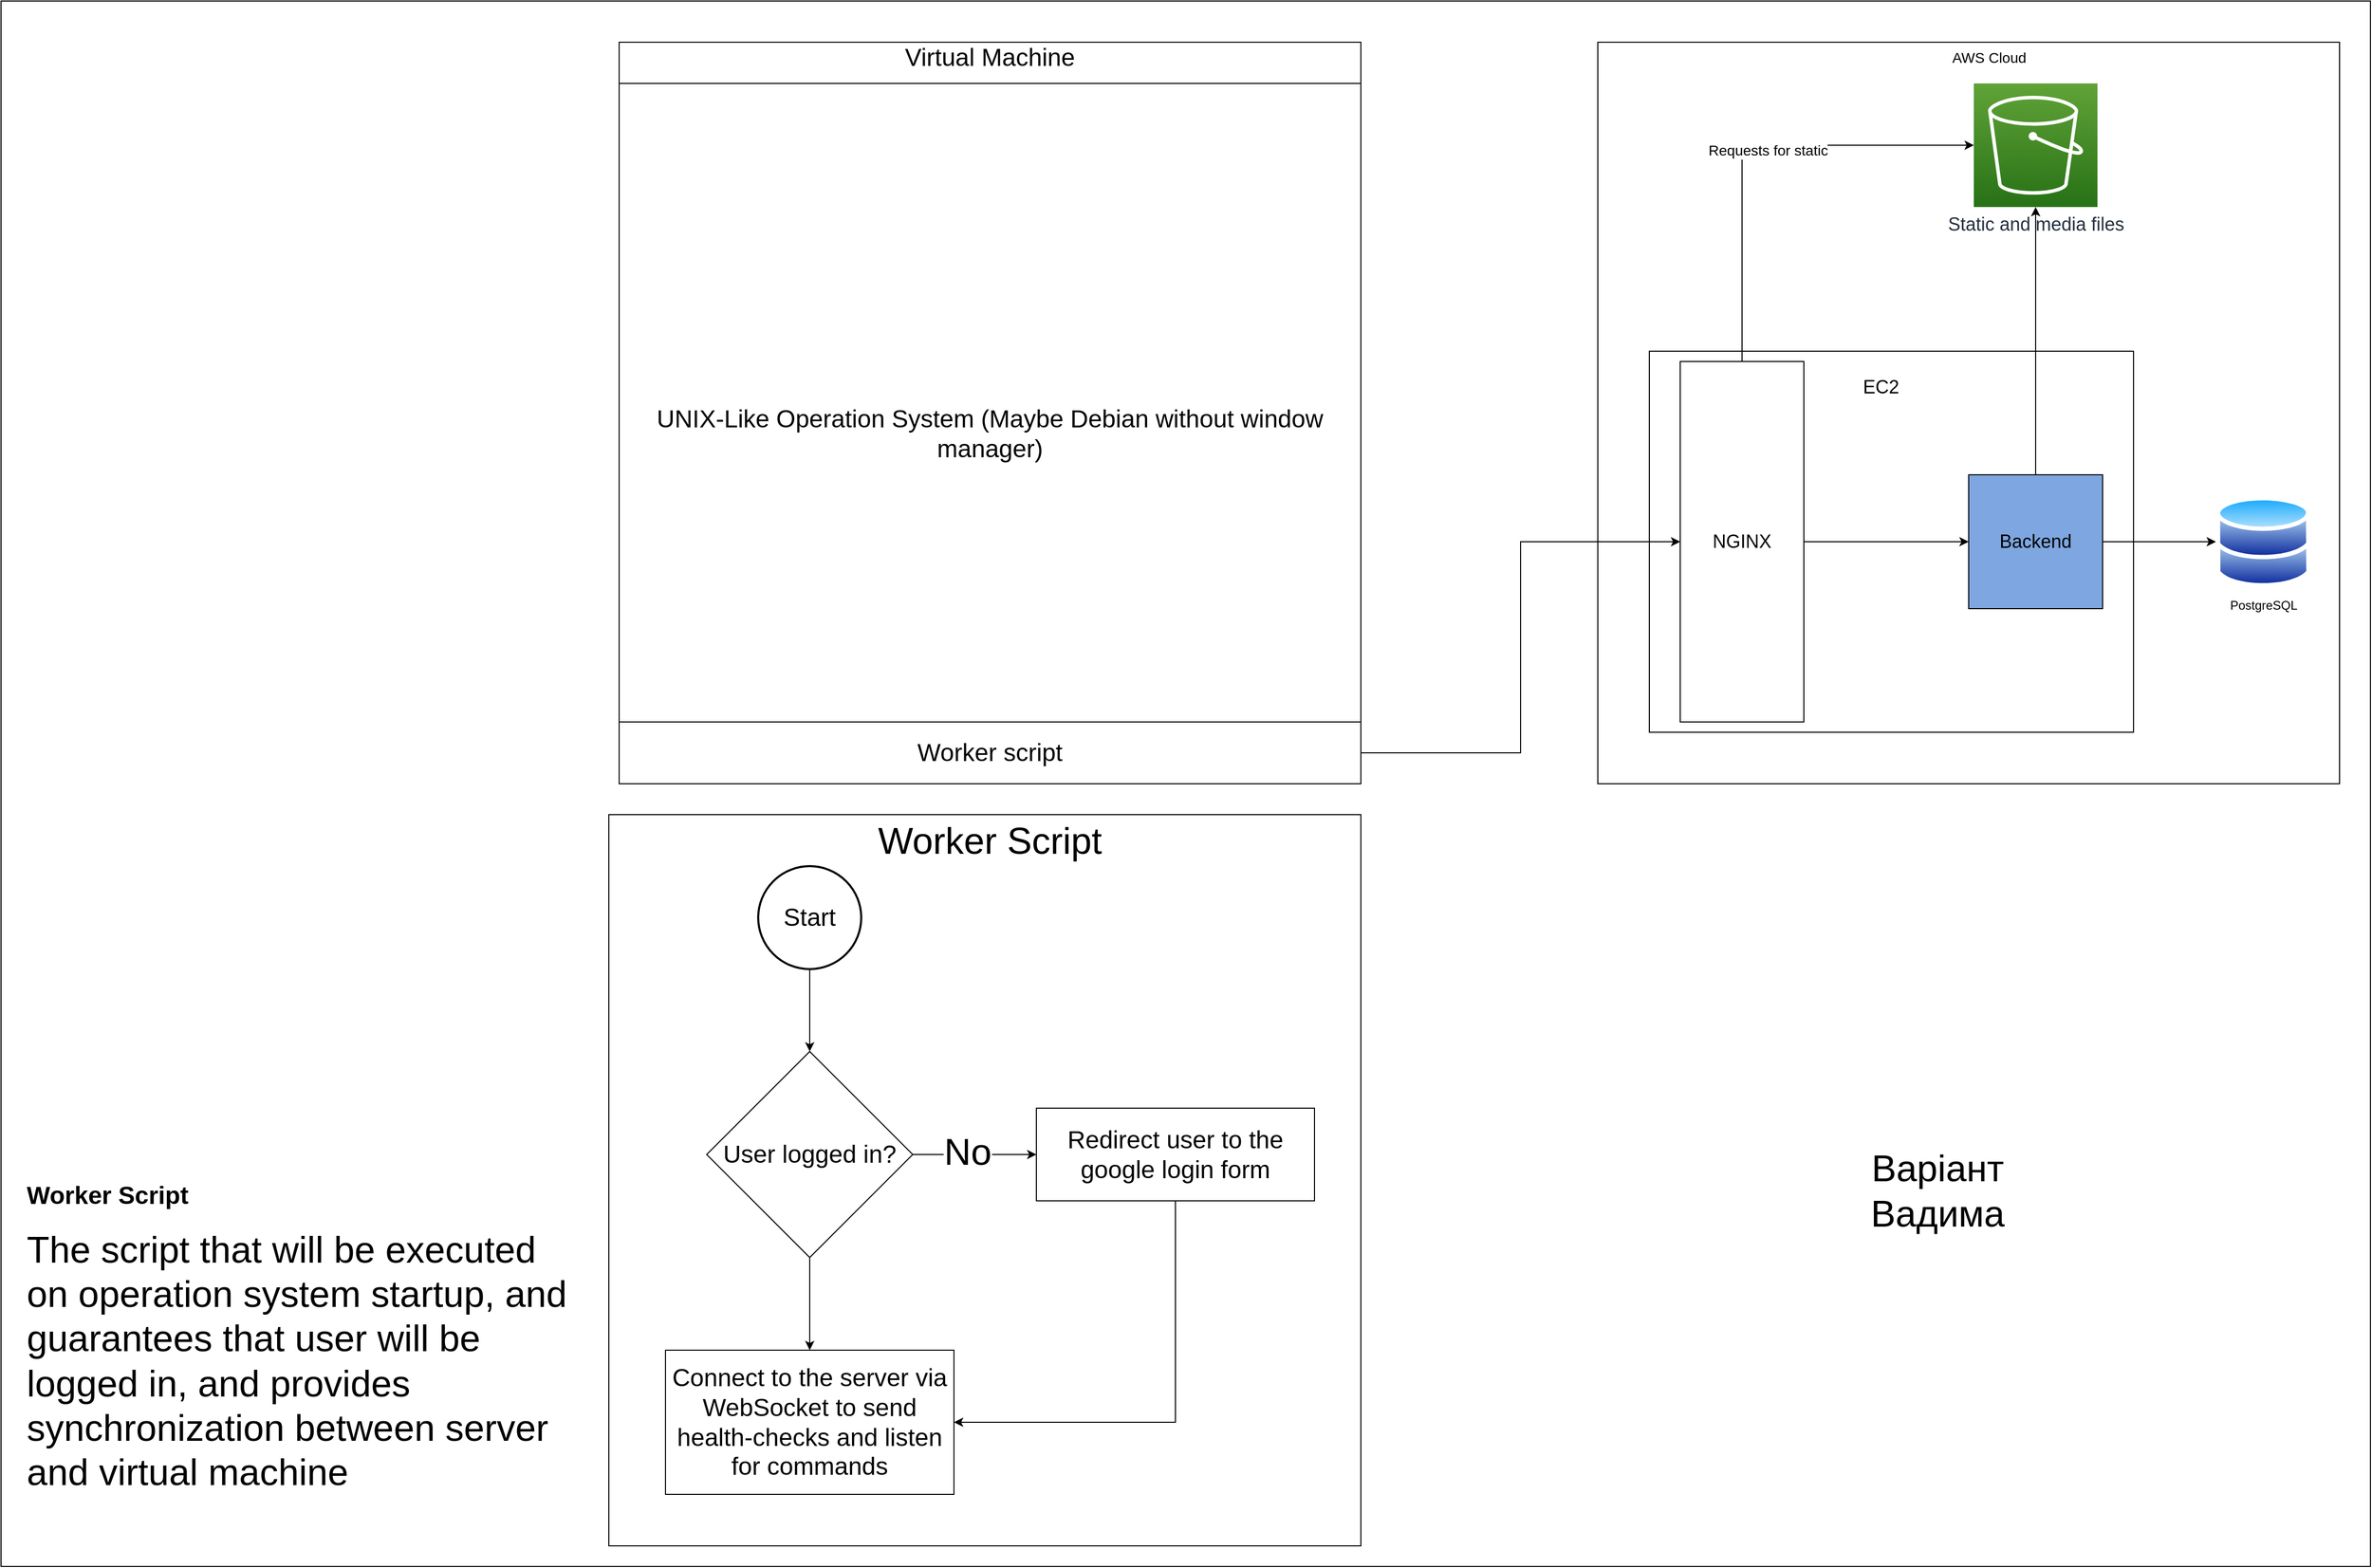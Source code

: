 <mxfile version="21.7.2" type="github">
  <diagram name="Страница — 1" id="gocQ_LfLusN6mWn75Dr2">
    <mxGraphModel dx="4133" dy="1586" grid="1" gridSize="10" guides="1" tooltips="1" connect="1" arrows="1" fold="1" page="1" pageScale="1" pageWidth="827" pageHeight="1169" math="0" shadow="0">
      <root>
        <mxCell id="0" />
        <mxCell id="1" parent="0" />
        <mxCell id="LfGapY9whfhDOPAft2MR-1" value="" style="rounded=0;whiteSpace=wrap;html=1;" parent="1" vertex="1">
          <mxGeometry x="-750" y="760" width="2300" height="1520" as="geometry" />
        </mxCell>
        <mxCell id="LfGapY9whfhDOPAft2MR-2" value="" style="rounded=0;whiteSpace=wrap;html=1;" parent="1" vertex="1">
          <mxGeometry x="-160" y="1550" width="730" height="710" as="geometry" />
        </mxCell>
        <mxCell id="LfGapY9whfhDOPAft2MR-3" value="" style="whiteSpace=wrap;html=1;aspect=fixed;fillColor=none;" parent="1" vertex="1">
          <mxGeometry x="800" y="800" width="720" height="720" as="geometry" />
        </mxCell>
        <mxCell id="LfGapY9whfhDOPAft2MR-4" value="" style="rounded=0;whiteSpace=wrap;html=1;" parent="1" vertex="1">
          <mxGeometry x="850" y="1100" width="470" height="370" as="geometry" />
        </mxCell>
        <mxCell id="LfGapY9whfhDOPAft2MR-5" style="edgeStyle=orthogonalEdgeStyle;rounded=0;orthogonalLoop=1;jettySize=auto;html=1;exitX=1;exitY=0.5;exitDx=0;exitDy=0;entryX=0;entryY=0.5;entryDx=0;entryDy=0;" parent="1" source="LfGapY9whfhDOPAft2MR-7" target="LfGapY9whfhDOPAft2MR-13" edge="1">
          <mxGeometry relative="1" as="geometry" />
        </mxCell>
        <mxCell id="LfGapY9whfhDOPAft2MR-6" style="edgeStyle=orthogonalEdgeStyle;rounded=0;orthogonalLoop=1;jettySize=auto;html=1;exitX=0.5;exitY=0;exitDx=0;exitDy=0;entryX=0.5;entryY=1;entryDx=0;entryDy=0;entryPerimeter=0;" parent="1" source="LfGapY9whfhDOPAft2MR-7" target="LfGapY9whfhDOPAft2MR-14" edge="1">
          <mxGeometry relative="1" as="geometry" />
        </mxCell>
        <mxCell id="LfGapY9whfhDOPAft2MR-7" value="&lt;font style=&quot;font-size: 18px;&quot;&gt;Backend&lt;/font&gt;" style="whiteSpace=wrap;html=1;aspect=fixed;fillColor=#7EA6E0;" parent="1" vertex="1">
          <mxGeometry x="1160" y="1220" width="130" height="130" as="geometry" />
        </mxCell>
        <mxCell id="LfGapY9whfhDOPAft2MR-8" value="&lt;font style=&quot;font-size: 18px;&quot;&gt;EC2&lt;/font&gt;" style="text;html=1;strokeColor=none;fillColor=none;align=center;verticalAlign=middle;whiteSpace=wrap;rounded=0;" parent="1" vertex="1">
          <mxGeometry x="1045" y="1120" width="60" height="30" as="geometry" />
        </mxCell>
        <mxCell id="LfGapY9whfhDOPAft2MR-9" style="edgeStyle=orthogonalEdgeStyle;rounded=0;orthogonalLoop=1;jettySize=auto;html=1;exitX=1;exitY=0.5;exitDx=0;exitDy=0;entryX=0;entryY=0.5;entryDx=0;entryDy=0;" parent="1" source="LfGapY9whfhDOPAft2MR-12" target="LfGapY9whfhDOPAft2MR-7" edge="1">
          <mxGeometry relative="1" as="geometry" />
        </mxCell>
        <mxCell id="LfGapY9whfhDOPAft2MR-10" style="edgeStyle=orthogonalEdgeStyle;rounded=0;orthogonalLoop=1;jettySize=auto;html=1;exitX=0.5;exitY=0;exitDx=0;exitDy=0;entryX=0;entryY=0.5;entryDx=0;entryDy=0;entryPerimeter=0;" parent="1" source="LfGapY9whfhDOPAft2MR-12" target="LfGapY9whfhDOPAft2MR-14" edge="1">
          <mxGeometry relative="1" as="geometry" />
        </mxCell>
        <mxCell id="LfGapY9whfhDOPAft2MR-11" value="&lt;font style=&quot;font-size: 14px;&quot;&gt;Requests for static&lt;/font&gt;" style="edgeLabel;html=1;align=center;verticalAlign=middle;resizable=0;points=[];" parent="LfGapY9whfhDOPAft2MR-10" vertex="1" connectable="0">
          <mxGeometry x="0.081" y="-5" relative="1" as="geometry">
            <mxPoint as="offset" />
          </mxGeometry>
        </mxCell>
        <mxCell id="LfGapY9whfhDOPAft2MR-12" value="&lt;font style=&quot;font-size: 18px;&quot;&gt;NGINX&lt;/font&gt;" style="rounded=0;whiteSpace=wrap;html=1;" parent="1" vertex="1">
          <mxGeometry x="880" y="1110" width="120" height="350" as="geometry" />
        </mxCell>
        <mxCell id="LfGapY9whfhDOPAft2MR-13" value="PostgreSQL" style="image;aspect=fixed;perimeter=ellipsePerimeter;html=1;align=center;shadow=0;dashed=0;spacingTop=3;image=img/lib/active_directory/databases.svg;" parent="1" vertex="1">
          <mxGeometry x="1400" y="1240" width="91.84" height="90" as="geometry" />
        </mxCell>
        <mxCell id="LfGapY9whfhDOPAft2MR-14" value="&lt;font style=&quot;font-size: 18px;&quot;&gt;Static and media files&lt;/font&gt;" style="sketch=0;points=[[0,0,0],[0.25,0,0],[0.5,0,0],[0.75,0,0],[1,0,0],[0,1,0],[0.25,1,0],[0.5,1,0],[0.75,1,0],[1,1,0],[0,0.25,0],[0,0.5,0],[0,0.75,0],[1,0.25,0],[1,0.5,0],[1,0.75,0]];outlineConnect=0;fontColor=#232F3E;gradientColor=#60A337;gradientDirection=north;fillColor=#277116;strokeColor=#ffffff;dashed=0;verticalLabelPosition=bottom;verticalAlign=top;align=center;html=1;fontSize=12;fontStyle=0;aspect=fixed;shape=mxgraph.aws4.resourceIcon;resIcon=mxgraph.aws4.s3;" parent="1" vertex="1">
          <mxGeometry x="1165" y="840" width="120" height="120" as="geometry" />
        </mxCell>
        <mxCell id="LfGapY9whfhDOPAft2MR-15" value="&lt;font style=&quot;font-size: 14px;&quot;&gt;AWS Cloud&lt;br&gt;&lt;/font&gt;" style="text;html=1;strokeColor=none;fillColor=none;align=center;verticalAlign=middle;whiteSpace=wrap;rounded=0;" parent="1" vertex="1">
          <mxGeometry x="1130" y="800" width="100" height="30" as="geometry" />
        </mxCell>
        <mxCell id="LfGapY9whfhDOPAft2MR-16" value="" style="whiteSpace=wrap;html=1;aspect=fixed;fillColor=none;" parent="1" vertex="1">
          <mxGeometry x="-150" y="800" width="720" height="720" as="geometry" />
        </mxCell>
        <mxCell id="LfGapY9whfhDOPAft2MR-17" value="&lt;font style=&quot;font-size: 24px;&quot;&gt;Virtual Machine&lt;/font&gt;" style="text;html=1;strokeColor=none;fillColor=none;align=center;verticalAlign=middle;whiteSpace=wrap;rounded=0;" parent="1" vertex="1">
          <mxGeometry x="115" y="800" width="190" height="30" as="geometry" />
        </mxCell>
        <mxCell id="LfGapY9whfhDOPAft2MR-18" value="&lt;font style=&quot;font-size: 24px;&quot;&gt;UNIX-Like Operation System (Maybe Debian without window manager)&lt;/font&gt;" style="rounded=0;whiteSpace=wrap;html=1;" parent="1" vertex="1">
          <mxGeometry x="-150" y="840" width="720" height="680" as="geometry" />
        </mxCell>
        <mxCell id="LfGapY9whfhDOPAft2MR-19" style="edgeStyle=orthogonalEdgeStyle;rounded=0;orthogonalLoop=1;jettySize=auto;html=1;exitX=1;exitY=0.5;exitDx=0;exitDy=0;" parent="1" source="LfGapY9whfhDOPAft2MR-20" target="LfGapY9whfhDOPAft2MR-12" edge="1">
          <mxGeometry relative="1" as="geometry" />
        </mxCell>
        <mxCell id="LfGapY9whfhDOPAft2MR-20" value="&lt;font style=&quot;font-size: 24px;&quot;&gt;Worker script&lt;/font&gt;" style="rounded=0;whiteSpace=wrap;html=1;" parent="1" vertex="1">
          <mxGeometry x="-150" y="1460" width="720" height="60" as="geometry" />
        </mxCell>
        <mxCell id="LfGapY9whfhDOPAft2MR-21" value="&lt;h1&gt;&lt;font style=&quot;font-size: 24px;&quot;&gt;Worker Script&lt;/font&gt;&lt;/h1&gt;&lt;div&gt;&lt;font style=&quot;font-size: 36px;&quot;&gt;The script that will be executed on operation system startup, and guarantees that user will be logged in, and provides synchronization between server and virtual machine&amp;nbsp;&lt;/font&gt;&lt;/div&gt;" style="text;html=1;strokeColor=none;fillColor=none;spacing=5;spacingTop=-20;whiteSpace=wrap;overflow=hidden;rounded=0;" parent="1" vertex="1">
          <mxGeometry x="-730" y="1900" width="550" height="360" as="geometry" />
        </mxCell>
        <mxCell id="LfGapY9whfhDOPAft2MR-22" style="edgeStyle=orthogonalEdgeStyle;rounded=0;orthogonalLoop=1;jettySize=auto;html=1;exitX=0.5;exitY=1;exitDx=0;exitDy=0;exitPerimeter=0;entryX=0.5;entryY=0;entryDx=0;entryDy=0;" parent="1" source="LfGapY9whfhDOPAft2MR-23" target="LfGapY9whfhDOPAft2MR-27" edge="1">
          <mxGeometry relative="1" as="geometry" />
        </mxCell>
        <mxCell id="LfGapY9whfhDOPAft2MR-23" value="&lt;font style=&quot;font-size: 24px;&quot;&gt;Start&lt;/font&gt;" style="strokeWidth=2;html=1;shape=mxgraph.flowchart.start_2;whiteSpace=wrap;" parent="1" vertex="1">
          <mxGeometry x="-15" y="1600" width="100" height="100" as="geometry" />
        </mxCell>
        <mxCell id="LfGapY9whfhDOPAft2MR-24" style="edgeStyle=orthogonalEdgeStyle;rounded=0;orthogonalLoop=1;jettySize=auto;html=1;exitX=1;exitY=0.5;exitDx=0;exitDy=0;entryX=0;entryY=0.5;entryDx=0;entryDy=0;" parent="1" source="LfGapY9whfhDOPAft2MR-27" target="LfGapY9whfhDOPAft2MR-29" edge="1">
          <mxGeometry relative="1" as="geometry" />
        </mxCell>
        <mxCell id="LfGapY9whfhDOPAft2MR-25" value="&lt;font style=&quot;font-size: 36px;&quot;&gt;No&lt;/font&gt;" style="edgeLabel;html=1;align=center;verticalAlign=middle;resizable=0;points=[];" parent="LfGapY9whfhDOPAft2MR-24" vertex="1" connectable="0">
          <mxGeometry x="-0.117" y="3" relative="1" as="geometry">
            <mxPoint as="offset" />
          </mxGeometry>
        </mxCell>
        <mxCell id="LfGapY9whfhDOPAft2MR-26" style="edgeStyle=orthogonalEdgeStyle;rounded=0;orthogonalLoop=1;jettySize=auto;html=1;exitX=0.5;exitY=1;exitDx=0;exitDy=0;entryX=0.5;entryY=0;entryDx=0;entryDy=0;" parent="1" source="LfGapY9whfhDOPAft2MR-27" target="LfGapY9whfhDOPAft2MR-30" edge="1">
          <mxGeometry relative="1" as="geometry" />
        </mxCell>
        <mxCell id="LfGapY9whfhDOPAft2MR-27" value="&lt;font style=&quot;font-size: 24px;&quot;&gt;User logged in?&lt;/font&gt;" style="rhombus;whiteSpace=wrap;html=1;" parent="1" vertex="1">
          <mxGeometry x="-65" y="1780" width="200" height="200" as="geometry" />
        </mxCell>
        <mxCell id="LfGapY9whfhDOPAft2MR-28" style="edgeStyle=orthogonalEdgeStyle;rounded=0;orthogonalLoop=1;jettySize=auto;html=1;exitX=0.5;exitY=1;exitDx=0;exitDy=0;entryX=1;entryY=0.5;entryDx=0;entryDy=0;" parent="1" source="LfGapY9whfhDOPAft2MR-29" target="LfGapY9whfhDOPAft2MR-30" edge="1">
          <mxGeometry relative="1" as="geometry" />
        </mxCell>
        <mxCell id="LfGapY9whfhDOPAft2MR-29" value="&lt;font style=&quot;font-size: 24px;&quot;&gt;Redirect user to the google login form&lt;/font&gt;" style="rounded=0;whiteSpace=wrap;html=1;" parent="1" vertex="1">
          <mxGeometry x="255" y="1835" width="270" height="90" as="geometry" />
        </mxCell>
        <mxCell id="LfGapY9whfhDOPAft2MR-30" value="&lt;font style=&quot;font-size: 24px;&quot;&gt;Connect to the server via WebSocket to send health-checks and listen for commands&lt;/font&gt;" style="rounded=0;whiteSpace=wrap;html=1;" parent="1" vertex="1">
          <mxGeometry x="-105" y="2070" width="280" height="140" as="geometry" />
        </mxCell>
        <mxCell id="LfGapY9whfhDOPAft2MR-31" value="&lt;font style=&quot;font-size: 36px;&quot;&gt;Worker Script&lt;/font&gt;" style="text;html=1;strokeColor=none;fillColor=none;align=center;verticalAlign=middle;whiteSpace=wrap;rounded=0;" parent="1" vertex="1">
          <mxGeometry x="70" y="1560" width="280" height="30" as="geometry" />
        </mxCell>
        <mxCell id="LfGapY9whfhDOPAft2MR-32" value="&lt;font style=&quot;font-size: 36px;&quot;&gt;Варіант Вадима&lt;/font&gt;" style="text;html=1;strokeColor=none;fillColor=none;align=center;verticalAlign=middle;whiteSpace=wrap;rounded=0;" parent="1" vertex="1">
          <mxGeometry x="1000" y="1860" width="260" height="110" as="geometry" />
        </mxCell>
      </root>
    </mxGraphModel>
  </diagram>
</mxfile>
